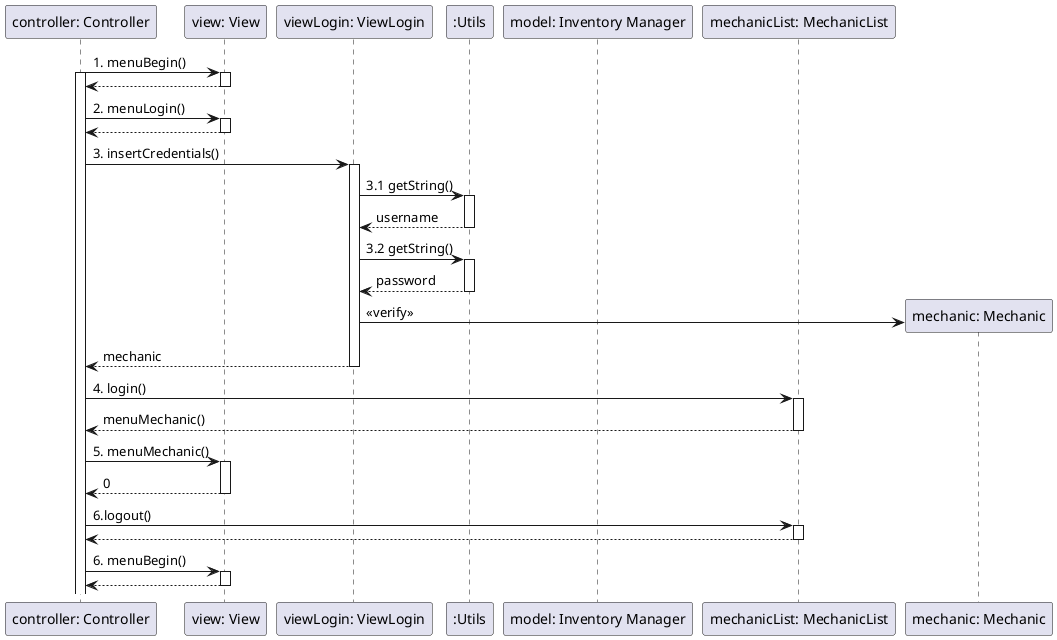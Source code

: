 @startuml
participant "controller: Controller" as A
participant "view: View" as B
participant "viewLogin: ViewLogin" as C
participant ":Utils" as D
participant "model: Inventory Manager" as E
participant "mechanicList: MechanicList" as F

A -> B: 1. menuBegin()
activate A
activate B
return
deactivate B

A -> B: 2. menuLogin()
activate B
return
deactivate B

A -> C: 3. insertCredentials()
activate C
C -> D: 3.1 getString()
activate D
return username
deactivate D
C -> D: 3.2 getString()
activate D
return password
deactivate D
C -> "mechanic: Mechanic" ** : <<verify>>
C --> A: mechanic
deactivate C
A -> F: 4. login()
activate F
return menuMechanic()
deactivate F


A -> B: 5. menuMechanic()
activate B
return 0
deactivate B
A -> F: 6.logout()
activate F
return
deactivate F
A -> B: 6. menuBegin()
activate B
return
deactivate B

@enduml